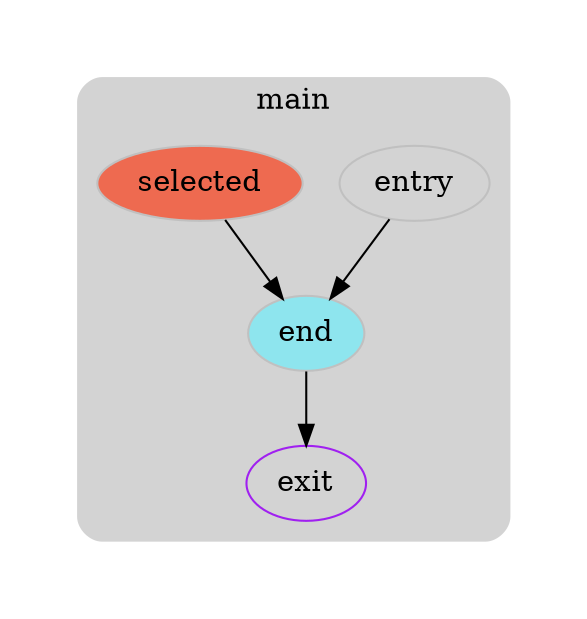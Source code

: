 digraph G {
  compound=true
  subgraph cluster_ {
    peripheries=0
    margin=10
    subgraph cluster_0_wrapper {
      peripheries=0
      margin=15
      subgraph cluster_0 {
        label="main"
        color=darkgray
        style=rounded
        bgcolor=lightgray
        margin=10
        cluster_0_0[label="entry",shape=oval,color=blue,rank=source,style=none,fillcolor="",color=gray]
        cluster_0_1[label="selected",shape=oval,style=filled,fillcolor="coral2",color=gray]
        cluster_0_2[label="end",shape=oval,style=filled,fillcolor="cadetblue2",color=gray]
        cluster_0_exit[label=exit,color=purple,rank=sink]
        cluster_0_0 -> cluster_0_2
        cluster_0_1 -> cluster_0_2
        cluster_0_2 -> cluster_0_exit [color=black]
      }
    }
  }
}
